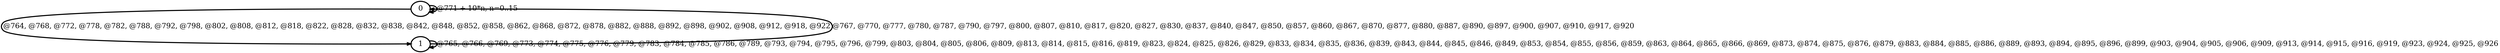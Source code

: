 digraph G {
        node [style=rounded, penwidth=3, fontsize=20, shape=oval];
        "0" -> "1" [label="@764, @768, @772, @778, @782, @788, @792, @798, @802, @808, @812, @818, @822, @828, @832, @838, @842, @848, @852, @858, @862, @868, @872, @878, @882, @888, @892, @898, @902, @908, @912, @918, @922", color=black,arrowsize=1,style=bold,penwidth=3,fontsize=20];
"1" -> "1" [label="@765, @766, @769, @773, @774, @775, @776, @779, @783, @784, @785, @786, @789, @793, @794, @795, @796, @799, @803, @804, @805, @806, @809, @813, @814, @815, @816, @819, @823, @824, @825, @826, @829, @833, @834, @835, @836, @839, @843, @844, @845, @846, @849, @853, @854, @855, @856, @859, @863, @864, @865, @866, @869, @873, @874, @875, @876, @879, @883, @884, @885, @886, @889, @893, @894, @895, @896, @899, @903, @904, @905, @906, @909, @913, @914, @915, @916, @919, @923, @924, @925, @926", color=black,arrowsize=1,style=bold,penwidth=3,fontsize=20];
"1" -> "0" [label="@767, @770, @777, @780, @787, @790, @797, @800, @807, @810, @817, @820, @827, @830, @837, @840, @847, @850, @857, @860, @867, @870, @877, @880, @887, @890, @897, @900, @907, @910, @917, @920", color=black,arrowsize=1,style=bold,penwidth=3,fontsize=20];
"0" -> "0" [label="@771 + 10*n, n=0..15", color=black,arrowsize=1,style=bold,penwidth=3,fontsize=20];
}
